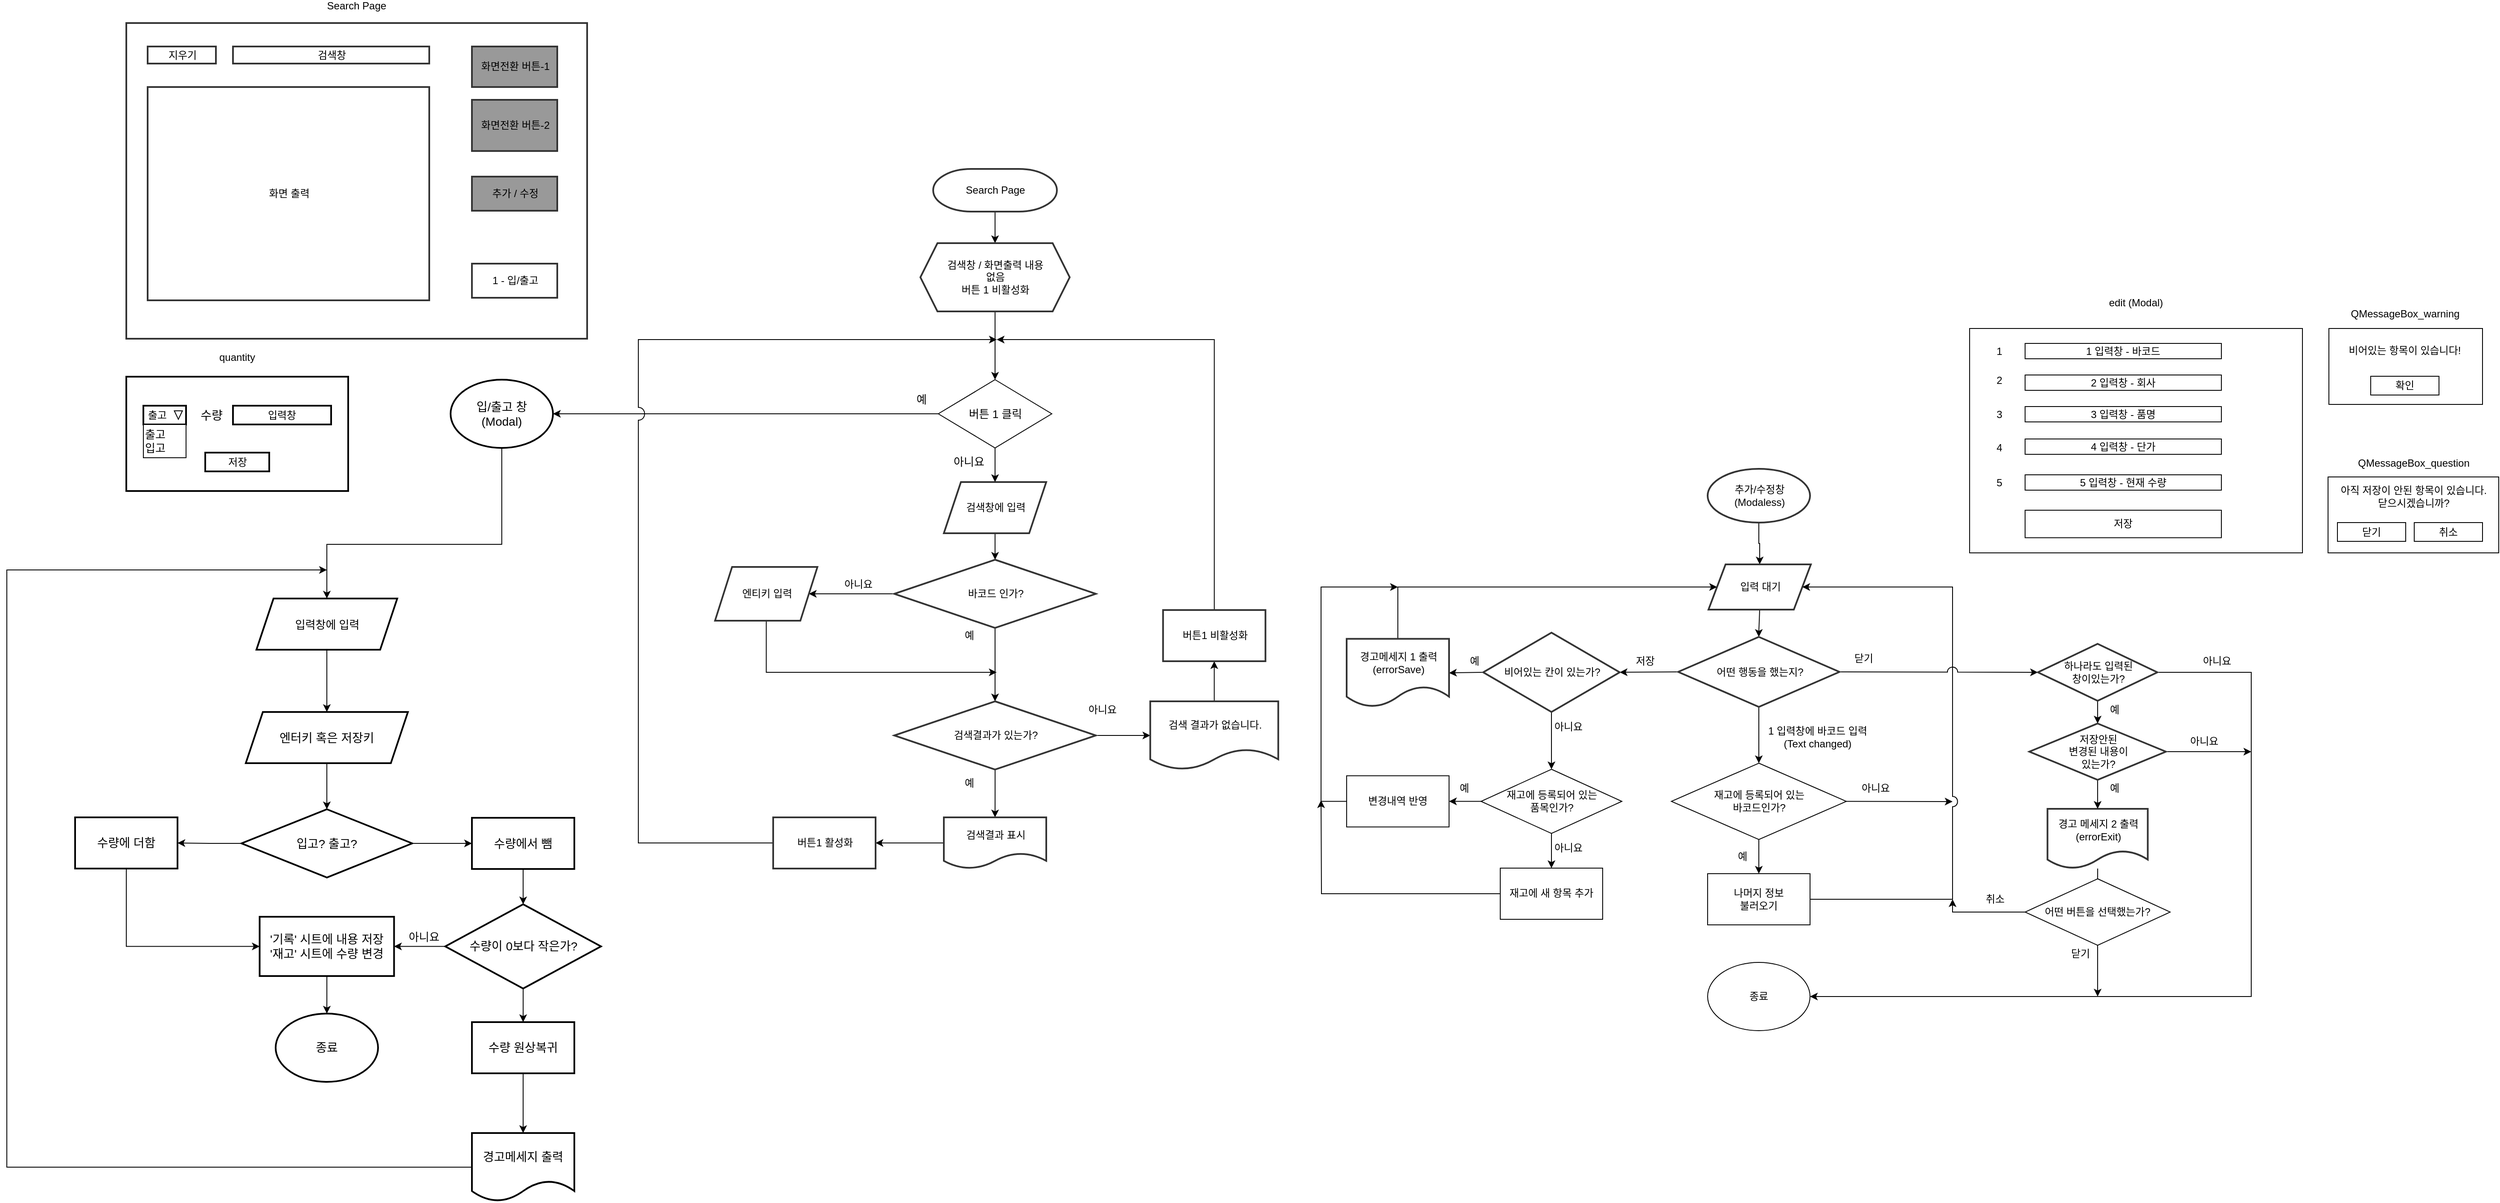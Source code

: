 <mxfile version="14.1.8" type="device"><diagram id="KJ03UmszTKdkXqfa5KH2" name="페이지-1"><mxGraphModel dx="5067" dy="4311" grid="1" gridSize="10" guides="1" tooltips="1" connect="1" arrows="1" fold="1" page="1" pageScale="1" pageWidth="827" pageHeight="1169" background="#FFFFFF" math="0" shadow="0"><root><mxCell id="0"/><mxCell id="1" parent="0"/><mxCell id="0BaTOPivDUATlzEbhqgC-27" value="" style="edgeStyle=orthogonalEdgeStyle;rounded=0;orthogonalLoop=1;jettySize=auto;html=1;" parent="1" source="2" target="0BaTOPivDUATlzEbhqgC-26" edge="1"><mxGeometry relative="1" as="geometry"/></mxCell><mxCell id="2" value="&lt;div style='width: 121.8px;height:auto;word-break: break-word;'&gt;&lt;div align=&quot;center&quot;&gt;&lt;span style=&quot;font-size: 12px; font-family: Arial; white-space: pre-wrap; text-decoration: none; line-height: 14px; color: rgb(0, 0, 0);&quot;&gt;Search Page&lt;/span&gt;&lt;/div&gt;&lt;/div&gt;" style="shape=mxgraph.flowchart.terminator;shadow=0;strokeWidth=2;fillColor=#FFFFFF;strokeColor=#333333;opacity=100.0;html=1;nl2Br=0;verticalAlign=middle;align=center;spacingLeft=2.6;spacingRight=0;whiteSpace=wrap;gliffyId=0;" parent="1" vertex="1"><mxGeometry x="-484.51" y="-1130" width="145" height="50" as="geometry"/></mxCell><mxCell id="5" style="shape=rect;shadow=0;strokeWidth=2;fillColor=#FFFFFF;strokeColor=#333333;opacity=100.0;gliffyId=10;" parent="1" vertex="1"><mxGeometry x="-1430" y="-1301" width="540" height="370" as="geometry"/></mxCell><mxCell id="6" value="&lt;div style='width: 73.0px;height:auto;word-break: break-word;'&gt;&lt;div align=&quot;center&quot;&gt;&lt;span style=&quot;font-size: 12px; font-family: Arial; white-space: pre-wrap; text-decoration: none; line-height: 14px; color: rgb(0, 0, 0);&quot;&gt;지우기&lt;/span&gt;&lt;/div&gt;&lt;/div&gt;" style="shape=rect;shadow=0;strokeWidth=2;fillColor=#FFFFFF;strokeColor=#333333;opacity=100.0;html=1;nl2Br=0;verticalAlign=middle;align=center;spacingLeft=2.0;spacingRight=0;whiteSpace=wrap;gliffyId=12;" parent="1" vertex="1"><mxGeometry x="-1405" y="-1273.5" width="80" height="20" as="geometry"/></mxCell><mxCell id="7" value="&lt;div style='width: 223.0px;height:auto;word-break: break-word;'&gt;&lt;div align=&quot;center&quot;&gt;&lt;span style=&quot;font-size: 12px; font-family: Arial; white-space: pre-wrap; text-decoration: none; line-height: 14px; color: rgb(0, 0, 0);&quot;&gt;검색창&#10;&lt;/span&gt;&lt;/div&gt;&lt;div align=&quot;center&quot;&gt;&lt;span style=&quot;font-size: 12px; font-family: Arial; white-space: pre-wrap; text-decoration: none; line-height: 14px; color: rgb(0, 0, 0);&quot;&gt;&lt;/span&gt;&lt;/div&gt;&lt;/div&gt;" style="shape=rect;shadow=0;strokeWidth=2;fillColor=#FFFFFF;strokeColor=#333333;opacity=100.0;html=1;nl2Br=0;verticalAlign=middle;align=center;spacingLeft=2.0;spacingRight=0;whiteSpace=wrap;gliffyId=15;" parent="1" vertex="1"><mxGeometry x="-1305" y="-1273.5" width="230" height="20" as="geometry"/></mxCell><mxCell id="8" value="&lt;div style='width: 93.0px;height:auto;word-break: break-word;'&gt;&lt;div align=&quot;center&quot;&gt;&lt;span style=&quot;font-size: 12px; font-family: Arial; white-space: pre-wrap; text-decoration: none; line-height: 14px; color: rgb(0, 0, 0);&quot;&gt;화면전환 버튼-1&lt;/span&gt;&lt;/div&gt;&lt;/div&gt;" style="shape=rect;shadow=0;strokeWidth=2;fillColor=#999999;strokeColor=#333333;opacity=100.0;html=1;nl2Br=0;verticalAlign=middle;align=center;spacingLeft=2.0;spacingRight=0;whiteSpace=wrap;gliffyId=18;" parent="1" vertex="1"><mxGeometry x="-1025" y="-1273.5" width="100" height="47.5" as="geometry"/></mxCell><mxCell id="9" value="&lt;div style='width: 93.0px;height:auto;word-break: break-word;'&gt;&lt;div align=&quot;center&quot;&gt;&lt;span style=&quot;font-size: 12px; font-family: Arial; white-space: pre-wrap; text-decoration: none; line-height: 14px; color: rgb(0, 0, 0);&quot;&gt;화면전환 버튼-2&lt;/span&gt;&lt;/div&gt;&lt;/div&gt;" style="shape=rect;shadow=0;strokeWidth=2;fillColor=#999999;strokeColor=#333333;opacity=100.0;html=1;nl2Br=0;verticalAlign=middle;align=center;spacingLeft=2.0;spacingRight=0;whiteSpace=wrap;gliffyId=21;" parent="1" vertex="1"><mxGeometry x="-1025" y="-1211" width="100" height="60" as="geometry"/></mxCell><mxCell id="10" value="&lt;div style=&quot;width: 93.0px ; height: auto ; word-break: break-word&quot;&gt;&lt;div align=&quot;center&quot;&gt;&lt;span style=&quot;font-size: 12px ; font-family: &amp;#34;arial&amp;#34; ; white-space: pre-wrap ; text-decoration: none ; line-height: 14px ; color: rgb(0 , 0 , 0)&quot;&gt;추가 / 수정&lt;/span&gt;&lt;/div&gt;&lt;/div&gt;" style="shape=rect;shadow=0;strokeWidth=2;strokeColor=#333333;opacity=100.0;html=1;nl2Br=0;verticalAlign=middle;align=center;spacingLeft=2.0;spacingRight=0;whiteSpace=wrap;gliffyId=23;fillColor=#999999;" parent="1" vertex="1"><mxGeometry x="-1025" y="-1121" width="100" height="40" as="geometry"/></mxCell><mxCell id="11" value="&lt;div style=&quot;width: 93.0px ; height: auto ; word-break: break-word&quot;&gt;&lt;div align=&quot;center&quot;&gt;&lt;span style=&quot;font-size: 12px ; font-family: &amp;#34;arial&amp;#34; ; white-space: pre-wrap ; text-decoration: none ; line-height: 14px ; color: rgb(0 , 0 , 0)&quot;&gt;1 - 입/출고&lt;/span&gt;&lt;/div&gt;&lt;/div&gt;" style="shape=rect;shadow=0;strokeWidth=2;strokeColor=#333333;opacity=100.0;html=1;nl2Br=0;verticalAlign=middle;align=center;spacingLeft=2.0;spacingRight=0;whiteSpace=wrap;gliffyId=26;fillColor=#FFFFFF;" parent="1" vertex="1"><mxGeometry x="-1025" y="-1019" width="100" height="40" as="geometry"/></mxCell><mxCell id="12" value="&lt;div style='width: 323.0px;height:auto;word-break: break-word;'&gt;&lt;div align=&quot;center&quot;&gt;&lt;span style=&quot;font-size: 12px; font-family: Arial; white-space: pre-wrap; text-decoration: none; line-height: 14px; color: rgb(0, 0, 0);&quot;&gt;화면 출력&lt;/span&gt;&lt;/div&gt;&lt;/div&gt;" style="shape=rect;shadow=0;strokeWidth=2;fillColor=#FFFFFF;strokeColor=#333333;opacity=100.0;html=1;nl2Br=0;verticalAlign=middle;align=center;spacingLeft=2.0;spacingRight=0;whiteSpace=wrap;gliffyId=28;" parent="1" vertex="1"><mxGeometry x="-1405" y="-1226" width="330" height="250" as="geometry"/></mxCell><mxCell id="23" value="&lt;div style='width: 537.0px;height:auto;word-break: break-word;'&gt;&lt;div align=&quot;center&quot;&gt;&lt;span style=&quot;font-size: 12px; font-family: Arial; white-space: pre-wrap; text-decoration: none; line-height: 14px; color: rgb(0, 0, 0);&quot;&gt;Search Page&lt;/span&gt;&lt;/div&gt;&lt;/div&gt;" style="text;html=1;nl2Br=0;html=1;nl2Br=0;verticalAlign=middle;align=center;spacingLeft=0.0;spacingRight=0;whiteSpace=wrap;gliffyId=71;" parent="1" vertex="1"><mxGeometry x="-1430" y="-1328" width="540" height="14" as="geometry"/></mxCell><mxCell id="dxL8S8jMoDb8Zn9Y0HWK-56" style="edgeStyle=orthogonalEdgeStyle;rounded=0;orthogonalLoop=1;jettySize=auto;html=1;entryX=0.5;entryY=0;entryDx=0;entryDy=0;fontSize=13;" edge="1" parent="1" source="0BaTOPivDUATlzEbhqgC-26" target="dxL8S8jMoDb8Zn9Y0HWK-55"><mxGeometry relative="1" as="geometry"/></mxCell><mxCell id="0BaTOPivDUATlzEbhqgC-26" value="검색창 / 화면출력 내용&lt;br&gt;없음&lt;br&gt;버튼 1 비활성화" style="shape=hexagon;perimeter=hexagonPerimeter2;whiteSpace=wrap;html=1;fixedSize=1;shadow=0;strokeColor=#333333;strokeWidth=2;fillColor=#FFFFFF;opacity=100;spacingLeft=2.6;spacingRight=0;" parent="1" vertex="1"><mxGeometry x="-499.51" y="-1043" width="175" height="80" as="geometry"/></mxCell><mxCell id="0BaTOPivDUATlzEbhqgC-55" value="" style="edgeStyle=orthogonalEdgeStyle;rounded=0;orthogonalLoop=1;jettySize=auto;html=1;" parent="1" source="0BaTOPivDUATlzEbhqgC-34" target="0BaTOPivDUATlzEbhqgC-54" edge="1"><mxGeometry relative="1" as="geometry"/></mxCell><mxCell id="0BaTOPivDUATlzEbhqgC-34" value="검색창에 입력" style="shape=parallelogram;perimeter=parallelogramPerimeter;whiteSpace=wrap;html=1;fixedSize=1;shadow=0;strokeColor=#333333;strokeWidth=2;fillColor=#FFFFFF;opacity=100;spacingLeft=2.6;spacingRight=0;" parent="1" vertex="1"><mxGeometry x="-472.01" y="-763" width="120" height="60" as="geometry"/></mxCell><mxCell id="0BaTOPivDUATlzEbhqgC-67" value="" style="edgeStyle=orthogonalEdgeStyle;rounded=0;orthogonalLoop=1;jettySize=auto;html=1;" parent="1" source="0BaTOPivDUATlzEbhqgC-54" target="0BaTOPivDUATlzEbhqgC-66" edge="1"><mxGeometry relative="1" as="geometry"/></mxCell><mxCell id="0BaTOPivDUATlzEbhqgC-87" style="edgeStyle=orthogonalEdgeStyle;rounded=0;orthogonalLoop=1;jettySize=auto;html=1;entryX=1;entryY=0.5;entryDx=0;entryDy=0;" parent="1" source="0BaTOPivDUATlzEbhqgC-54" target="0BaTOPivDUATlzEbhqgC-68" edge="1"><mxGeometry relative="1" as="geometry"/></mxCell><mxCell id="0BaTOPivDUATlzEbhqgC-54" value="바코드 인가?" style="rhombus;whiteSpace=wrap;html=1;shadow=0;strokeColor=#333333;strokeWidth=2;fillColor=#FFFFFF;opacity=100;spacingLeft=2.6;spacingRight=0;" parent="1" vertex="1"><mxGeometry x="-530.13" y="-672" width="236.25" height="80" as="geometry"/></mxCell><mxCell id="0BaTOPivDUATlzEbhqgC-76" value="" style="edgeStyle=orthogonalEdgeStyle;rounded=0;orthogonalLoop=1;jettySize=auto;html=1;" parent="1" source="0BaTOPivDUATlzEbhqgC-66" target="0BaTOPivDUATlzEbhqgC-75" edge="1"><mxGeometry relative="1" as="geometry"/></mxCell><mxCell id="0BaTOPivDUATlzEbhqgC-89" value="" style="edgeStyle=orthogonalEdgeStyle;rounded=0;orthogonalLoop=1;jettySize=auto;html=1;" parent="1" source="0BaTOPivDUATlzEbhqgC-66" target="0BaTOPivDUATlzEbhqgC-88" edge="1"><mxGeometry relative="1" as="geometry"/></mxCell><mxCell id="0BaTOPivDUATlzEbhqgC-66" value="검색결과가 있는가?" style="rhombus;whiteSpace=wrap;html=1;shadow=0;strokeColor=#333333;strokeWidth=2;fillColor=#FFFFFF;opacity=100;spacingLeft=2.6;spacingRight=0;" parent="1" vertex="1"><mxGeometry x="-530.13" y="-506" width="236.25" height="80" as="geometry"/></mxCell><mxCell id="0BaTOPivDUATlzEbhqgC-96" style="edgeStyle=orthogonalEdgeStyle;rounded=0;jumpStyle=arc;jumpSize=12;orthogonalLoop=1;jettySize=auto;html=1;" parent="1" source="0BaTOPivDUATlzEbhqgC-68" edge="1"><mxGeometry relative="1" as="geometry"><mxPoint x="-410.14" y="-540" as="targetPoint"/><Array as="points"><mxPoint x="-680.02" y="-540"/></Array></mxGeometry></mxCell><mxCell id="0BaTOPivDUATlzEbhqgC-68" value="엔티키 입력" style="shape=parallelogram;perimeter=parallelogramPerimeter;whiteSpace=wrap;html=1;fixedSize=1;shadow=0;strokeColor=#333333;strokeWidth=2;fillColor=#FFFFFF;opacity=100;spacingLeft=2.6;spacingRight=0;" parent="1" vertex="1"><mxGeometry x="-740.14" y="-663.5" width="120" height="63" as="geometry"/></mxCell><mxCell id="0BaTOPivDUATlzEbhqgC-71" value="아니요" style="text;html=1;strokeColor=none;fillColor=none;align=center;verticalAlign=middle;whiteSpace=wrap;rounded=0;" parent="1" vertex="1"><mxGeometry x="-592.02" y="-653" width="40" height="20" as="geometry"/></mxCell><mxCell id="0BaTOPivDUATlzEbhqgC-72" value="예" style="text;html=1;strokeColor=none;fillColor=none;align=center;verticalAlign=middle;whiteSpace=wrap;rounded=0;" parent="1" vertex="1"><mxGeometry x="-462.02" y="-593" width="40" height="20" as="geometry"/></mxCell><mxCell id="dxL8S8jMoDb8Zn9Y0HWK-64" value="" style="edgeStyle=orthogonalEdgeStyle;rounded=0;jumpStyle=arc;jumpSize=15;orthogonalLoop=1;jettySize=auto;html=1;fontSize=13;" edge="1" parent="1" source="0BaTOPivDUATlzEbhqgC-75" target="dxL8S8jMoDb8Zn9Y0HWK-63"><mxGeometry relative="1" as="geometry"/></mxCell><mxCell id="0BaTOPivDUATlzEbhqgC-75" value="검색 결과가 없습니다." style="shape=document;whiteSpace=wrap;html=1;boundedLbl=1;shadow=0;strokeColor=#333333;strokeWidth=2;fillColor=#FFFFFF;opacity=100;spacingLeft=2.6;spacingRight=0;" parent="1" vertex="1"><mxGeometry x="-230.14" y="-506" width="150" height="80" as="geometry"/></mxCell><mxCell id="0BaTOPivDUATlzEbhqgC-79" value="아니요" style="text;html=1;strokeColor=none;fillColor=none;align=center;verticalAlign=middle;whiteSpace=wrap;rounded=0;" parent="1" vertex="1"><mxGeometry x="-305.77" y="-506" width="40" height="20" as="geometry"/></mxCell><mxCell id="dxL8S8jMoDb8Zn9Y0HWK-62" value="" style="edgeStyle=orthogonalEdgeStyle;rounded=0;jumpStyle=arc;jumpSize=15;orthogonalLoop=1;jettySize=auto;html=1;fontSize=13;" edge="1" parent="1" source="0BaTOPivDUATlzEbhqgC-88" target="dxL8S8jMoDb8Zn9Y0HWK-61"><mxGeometry relative="1" as="geometry"/></mxCell><mxCell id="0BaTOPivDUATlzEbhqgC-88" value="검색결과 표시" style="shape=document;whiteSpace=wrap;html=1;boundedLbl=1;shadow=0;strokeColor=#333333;strokeWidth=2;fillColor=#FFFFFF;opacity=100;spacingLeft=2.6;spacingRight=0;" parent="1" vertex="1"><mxGeometry x="-472" y="-370" width="120" height="60" as="geometry"/></mxCell><mxCell id="0BaTOPivDUATlzEbhqgC-92" value="예" style="text;html=1;strokeColor=none;fillColor=none;align=center;verticalAlign=middle;whiteSpace=wrap;rounded=0;" parent="1" vertex="1"><mxGeometry x="-462.02" y="-420" width="40" height="20" as="geometry"/></mxCell><mxCell id="BhTvxDVbceY0jlIIGnpP-23" style="edgeStyle=orthogonalEdgeStyle;rounded=0;orthogonalLoop=1;jettySize=auto;html=1;entryX=0.5;entryY=0;entryDx=0;entryDy=0;" parent="1" source="0BaTOPivDUATlzEbhqgC-112" target="0BaTOPivDUATlzEbhqgC-150" edge="1"><mxGeometry relative="1" as="geometry"/></mxCell><mxCell id="0BaTOPivDUATlzEbhqgC-112" value="추가/수정창&lt;br&gt;(Modaless)" style="ellipse;whiteSpace=wrap;html=1;shadow=0;strokeColor=#333333;strokeWidth=2;fillColor=#FFFFFF;opacity=100;spacingLeft=2.6;spacingRight=0;" parent="1" vertex="1"><mxGeometry x="423" y="-778.5" width="120" height="63" as="geometry"/></mxCell><mxCell id="0BaTOPivDUATlzEbhqgC-117" value="" style="rounded=0;whiteSpace=wrap;html=1;" parent="1" vertex="1"><mxGeometry x="730" y="-943" width="390" height="263" as="geometry"/></mxCell><mxCell id="0BaTOPivDUATlzEbhqgC-118" value="1 입력창 - 바코드" style="rounded=0;whiteSpace=wrap;html=1;fillColor=#ffffff;" parent="1" vertex="1"><mxGeometry x="795" y="-925.5" width="230" height="18" as="geometry"/></mxCell><mxCell id="0BaTOPivDUATlzEbhqgC-120" value="2 입력창 - 회사" style="rounded=0;whiteSpace=wrap;html=1;fillColor=#ffffff;" parent="1" vertex="1"><mxGeometry x="795" y="-888.5" width="230" height="18" as="geometry"/></mxCell><mxCell id="0BaTOPivDUATlzEbhqgC-121" value="3 입력창 - 품명" style="rounded=0;whiteSpace=wrap;html=1;fillColor=#ffffff;" parent="1" vertex="1"><mxGeometry x="795" y="-851.5" width="230" height="18" as="geometry"/></mxCell><mxCell id="0BaTOPivDUATlzEbhqgC-122" value="4 입력창 - 단가" style="rounded=0;whiteSpace=wrap;html=1;fillColor=#ffffff;" parent="1" vertex="1"><mxGeometry x="795" y="-813.5" width="230" height="18" as="geometry"/></mxCell><mxCell id="0BaTOPivDUATlzEbhqgC-123" value="5 입력창 - 현재 수량" style="rounded=0;whiteSpace=wrap;html=1;fillColor=#ffffff;" parent="1" vertex="1"><mxGeometry x="795" y="-771.5" width="230" height="18" as="geometry"/></mxCell><mxCell id="0BaTOPivDUATlzEbhqgC-126" value="1" style="text;html=1;strokeColor=none;fillColor=none;align=center;verticalAlign=middle;whiteSpace=wrap;rounded=0;" parent="1" vertex="1"><mxGeometry x="745" y="-926.5" width="40" height="20" as="geometry"/></mxCell><mxCell id="0BaTOPivDUATlzEbhqgC-128" value="2" style="text;html=1;strokeColor=none;fillColor=none;align=center;verticalAlign=middle;whiteSpace=wrap;rounded=0;" parent="1" vertex="1"><mxGeometry x="745" y="-890.5" width="40" height="17" as="geometry"/></mxCell><mxCell id="0BaTOPivDUATlzEbhqgC-129" value="3" style="text;html=1;strokeColor=none;fillColor=none;align=center;verticalAlign=middle;whiteSpace=wrap;rounded=0;" parent="1" vertex="1"><mxGeometry x="745" y="-852.5" width="40" height="20" as="geometry"/></mxCell><mxCell id="0BaTOPivDUATlzEbhqgC-130" value="5" style="text;html=1;strokeColor=none;fillColor=none;align=center;verticalAlign=middle;whiteSpace=wrap;rounded=0;" parent="1" vertex="1"><mxGeometry x="745" y="-772.5" width="40" height="20" as="geometry"/></mxCell><mxCell id="0BaTOPivDUATlzEbhqgC-131" value="4" style="text;html=1;strokeColor=none;fillColor=none;align=center;verticalAlign=middle;whiteSpace=wrap;rounded=0;" parent="1" vertex="1"><mxGeometry x="745" y="-813.5" width="40" height="20" as="geometry"/></mxCell><mxCell id="0BaTOPivDUATlzEbhqgC-136" value="저장" style="rounded=0;whiteSpace=wrap;html=1;fillColor=#ffffff;" parent="1" vertex="1"><mxGeometry x="795" y="-730" width="230" height="32.25" as="geometry"/></mxCell><mxCell id="0BaTOPivDUATlzEbhqgC-140" value="" style="edgeStyle=orthogonalEdgeStyle;rounded=0;jumpStyle=arc;jumpSize=12;orthogonalLoop=1;jettySize=auto;html=1;" parent="1" source="0BaTOPivDUATlzEbhqgC-137" target="0BaTOPivDUATlzEbhqgC-139" edge="1"><mxGeometry relative="1" as="geometry"/></mxCell><mxCell id="0BaTOPivDUATlzEbhqgC-158" value="" style="edgeStyle=orthogonalEdgeStyle;rounded=0;jumpStyle=arc;jumpSize=12;orthogonalLoop=1;jettySize=auto;html=1;" parent="1" source="0BaTOPivDUATlzEbhqgC-137" edge="1"><mxGeometry relative="1" as="geometry"><mxPoint x="710" y="-388.5" as="targetPoint"/></mxGeometry></mxCell><mxCell id="0BaTOPivDUATlzEbhqgC-137" value="재고에 등록되어 있는&lt;br&gt;바코드인가?" style="rhombus;whiteSpace=wrap;html=1;fillColor=#ffffff;" parent="1" vertex="1"><mxGeometry x="380.5" y="-433.5" width="205" height="89.5" as="geometry"/></mxCell><mxCell id="0BaTOPivDUATlzEbhqgC-139" value="나머지 정보&lt;br&gt;불러오기" style="whiteSpace=wrap;html=1;" parent="1" vertex="1"><mxGeometry x="423" y="-304" width="120" height="60" as="geometry"/></mxCell><mxCell id="0BaTOPivDUATlzEbhqgC-167" value="" style="edgeStyle=orthogonalEdgeStyle;rounded=0;jumpStyle=arc;jumpSize=12;orthogonalLoop=1;jettySize=auto;html=1;" parent="1" source="0BaTOPivDUATlzEbhqgC-150" target="0BaTOPivDUATlzEbhqgC-166" edge="1"><mxGeometry relative="1" as="geometry"/></mxCell><mxCell id="0BaTOPivDUATlzEbhqgC-150" value="입력 대기" style="shape=parallelogram;perimeter=parallelogramPerimeter;whiteSpace=wrap;html=1;fixedSize=1;shadow=0;strokeColor=#333333;strokeWidth=2;fillColor=#FFFFFF;opacity=100;spacingLeft=2.6;spacingRight=0;" parent="1" vertex="1"><mxGeometry x="424" y="-666.5" width="120" height="53" as="geometry"/></mxCell><mxCell id="0BaTOPivDUATlzEbhqgC-159" value="아니요" style="text;html=1;strokeColor=none;fillColor=none;align=center;verticalAlign=middle;whiteSpace=wrap;rounded=0;" parent="1" vertex="1"><mxGeometry x="600" y="-414" width="40" height="20" as="geometry"/></mxCell><mxCell id="0BaTOPivDUATlzEbhqgC-160" value="예" style="text;html=1;strokeColor=none;fillColor=none;align=center;verticalAlign=middle;whiteSpace=wrap;rounded=0;" parent="1" vertex="1"><mxGeometry x="444" y="-334" width="40" height="20" as="geometry"/></mxCell><mxCell id="0BaTOPivDUATlzEbhqgC-171" style="edgeStyle=orthogonalEdgeStyle;rounded=0;jumpStyle=arc;jumpSize=12;orthogonalLoop=1;jettySize=auto;html=1;entryX=1;entryY=0.5;entryDx=0;entryDy=0;exitX=1;exitY=0.5;exitDx=0;exitDy=0;" parent="1" source="0BaTOPivDUATlzEbhqgC-139" target="0BaTOPivDUATlzEbhqgC-150" edge="1"><mxGeometry relative="1" as="geometry"><mxPoint x="640" y="-643.5" as="targetPoint"/><mxPoint x="550" y="-273.5" as="sourcePoint"/><Array as="points"><mxPoint x="710" y="-273.5"/><mxPoint x="710" y="-639.5"/></Array></mxGeometry></mxCell><mxCell id="0BaTOPivDUATlzEbhqgC-168" value="" style="edgeStyle=orthogonalEdgeStyle;rounded=0;jumpStyle=arc;jumpSize=12;orthogonalLoop=1;jettySize=auto;html=1;entryX=1;entryY=0.5;entryDx=0;entryDy=0;" parent="1" source="0BaTOPivDUATlzEbhqgC-166" target="0BaTOPivDUATlzEbhqgC-185" edge="1"><mxGeometry relative="1" as="geometry"><mxPoint x="310" y="-540.5" as="targetPoint"/></mxGeometry></mxCell><mxCell id="0BaTOPivDUATlzEbhqgC-173" value="" style="edgeStyle=orthogonalEdgeStyle;rounded=0;jumpStyle=arc;jumpSize=12;orthogonalLoop=1;jettySize=auto;html=1;" parent="1" source="0BaTOPivDUATlzEbhqgC-166" target="0BaTOPivDUATlzEbhqgC-137" edge="1"><mxGeometry relative="1" as="geometry"/></mxCell><mxCell id="0BaTOPivDUATlzEbhqgC-183" value="" style="edgeStyle=orthogonalEdgeStyle;rounded=0;jumpStyle=arc;jumpSize=12;orthogonalLoop=1;jettySize=auto;html=1;" parent="1" source="0BaTOPivDUATlzEbhqgC-166" target="0BaTOPivDUATlzEbhqgC-182" edge="1"><mxGeometry relative="1" as="geometry"/></mxCell><mxCell id="0BaTOPivDUATlzEbhqgC-166" value="어떤 행동을 했는지?" style="rhombus;whiteSpace=wrap;html=1;shadow=0;strokeColor=#333333;strokeWidth=2;fillColor=#FFFFFF;opacity=100;spacingLeft=2.6;spacingRight=0;" parent="1" vertex="1"><mxGeometry x="388.5" y="-581.5" width="189" height="82" as="geometry"/></mxCell><mxCell id="0BaTOPivDUATlzEbhqgC-172" value="닫기" style="text;html=1;strokeColor=none;fillColor=none;align=center;verticalAlign=middle;whiteSpace=wrap;rounded=0;" parent="1" vertex="1"><mxGeometry x="585.5" y="-566.5" width="40" height="20" as="geometry"/></mxCell><mxCell id="0BaTOPivDUATlzEbhqgC-174" value="저장" style="text;html=1;strokeColor=none;fillColor=none;align=center;verticalAlign=middle;whiteSpace=wrap;rounded=0;" parent="1" vertex="1"><mxGeometry x="330" y="-563.5" width="40" height="20" as="geometry"/></mxCell><mxCell id="0BaTOPivDUATlzEbhqgC-175" value="1 입력창에 바코드 입력&lt;br&gt;(Text changed)" style="text;html=1;strokeColor=none;fillColor=none;align=center;verticalAlign=middle;whiteSpace=wrap;rounded=0;" parent="1" vertex="1"><mxGeometry x="484" y="-479.5" width="136" height="30" as="geometry"/></mxCell><mxCell id="0BaTOPivDUATlzEbhqgC-199" style="edgeStyle=orthogonalEdgeStyle;rounded=0;jumpStyle=arc;jumpSize=12;orthogonalLoop=1;jettySize=auto;html=1;entryX=1;entryY=0.5;entryDx=0;entryDy=0;" parent="1" source="0BaTOPivDUATlzEbhqgC-182" target="0BaTOPivDUATlzEbhqgC-190" edge="1"><mxGeometry relative="1" as="geometry"><mxPoint x="880" y="-163.5" as="targetPoint"/><Array as="points"><mxPoint x="1060" y="-540"/><mxPoint x="1060" y="-160"/></Array></mxGeometry></mxCell><mxCell id="0BaTOPivDUATlzEbhqgC-236" value="" style="edgeStyle=orthogonalEdgeStyle;rounded=0;jumpStyle=arc;jumpSize=12;orthogonalLoop=1;jettySize=auto;html=1;" parent="1" source="0BaTOPivDUATlzEbhqgC-182" target="0BaTOPivDUATlzEbhqgC-235" edge="1"><mxGeometry relative="1" as="geometry"/></mxCell><mxCell id="0BaTOPivDUATlzEbhqgC-182" value="하나라도 입력된 &lt;br&gt;창이있는가?" style="rhombus;whiteSpace=wrap;html=1;shadow=0;strokeColor=#333333;strokeWidth=2;fillColor=#FFFFFF;opacity=100;spacingLeft=2.6;spacingRight=0;" parent="1" vertex="1"><mxGeometry x="810" y="-573.38" width="140" height="66.75" as="geometry"/></mxCell><mxCell id="0BaTOPivDUATlzEbhqgC-204" value="" style="edgeStyle=orthogonalEdgeStyle;rounded=0;jumpStyle=arc;jumpSize=12;orthogonalLoop=1;jettySize=auto;html=1;entryX=0.5;entryY=0;entryDx=0;entryDy=0;" parent="1" source="0BaTOPivDUATlzEbhqgC-185" target="0BaTOPivDUATlzEbhqgC-205" edge="1"><mxGeometry relative="1" as="geometry"><mxPoint x="240" y="-423.5" as="targetPoint"/></mxGeometry></mxCell><mxCell id="0BaTOPivDUATlzEbhqgC-215" value="" style="edgeStyle=orthogonalEdgeStyle;rounded=0;jumpStyle=arc;jumpSize=12;orthogonalLoop=1;jettySize=auto;html=1;" parent="1" source="0BaTOPivDUATlzEbhqgC-185" target="0BaTOPivDUATlzEbhqgC-214" edge="1"><mxGeometry relative="1" as="geometry"/></mxCell><mxCell id="0BaTOPivDUATlzEbhqgC-185" value="비어있는 칸이 있는가?" style="rhombus;whiteSpace=wrap;html=1;shadow=0;strokeColor=#333333;strokeWidth=2;fillColor=#FFFFFF;opacity=100;spacingLeft=2.6;spacingRight=0;" parent="1" vertex="1"><mxGeometry x="160" y="-586.5" width="160" height="93" as="geometry"/></mxCell><mxCell id="0BaTOPivDUATlzEbhqgC-189" value="" style="edgeStyle=orthogonalEdgeStyle;rounded=0;jumpStyle=arc;jumpSize=12;orthogonalLoop=1;jettySize=auto;html=1;" parent="1" source="0BaTOPivDUATlzEbhqgC-186" target="0BaTOPivDUATlzEbhqgC-188" edge="1"><mxGeometry relative="1" as="geometry"/></mxCell><mxCell id="0BaTOPivDUATlzEbhqgC-186" value="경고 메세지 2 출력&lt;br&gt;(errorExit)" style="shape=document;whiteSpace=wrap;html=1;boundedLbl=1;shadow=0;strokeColor=#333333;strokeWidth=2;fillColor=#FFFFFF;opacity=100;spacingLeft=2.6;spacingRight=0;" parent="1" vertex="1"><mxGeometry x="821.25" y="-380" width="117.5" height="70" as="geometry"/></mxCell><mxCell id="0BaTOPivDUATlzEbhqgC-213" style="edgeStyle=orthogonalEdgeStyle;rounded=0;jumpStyle=arc;jumpSize=12;orthogonalLoop=1;jettySize=auto;html=1;" parent="1" source="0BaTOPivDUATlzEbhqgC-188" edge="1"><mxGeometry relative="1" as="geometry"><mxPoint x="880" y="-160" as="targetPoint"/></mxGeometry></mxCell><mxCell id="0BaTOPivDUATlzEbhqgC-242" style="edgeStyle=orthogonalEdgeStyle;rounded=0;jumpStyle=arc;jumpSize=12;orthogonalLoop=1;jettySize=auto;html=1;" parent="1" source="0BaTOPivDUATlzEbhqgC-188" edge="1"><mxGeometry relative="1" as="geometry"><mxPoint x="710" y="-274" as="targetPoint"/><Array as="points"><mxPoint x="710" y="-259"/></Array></mxGeometry></mxCell><mxCell id="0BaTOPivDUATlzEbhqgC-188" value="어떤 버튼을 선택했는가?" style="rhombus;whiteSpace=wrap;html=1;fillColor=#ffffff;" parent="1" vertex="1"><mxGeometry x="795" y="-298" width="170" height="78" as="geometry"/></mxCell><mxCell id="0BaTOPivDUATlzEbhqgC-190" value="종료" style="ellipse;whiteSpace=wrap;html=1;" parent="1" vertex="1"><mxGeometry x="423" y="-200" width="120" height="80" as="geometry"/></mxCell><mxCell id="0BaTOPivDUATlzEbhqgC-192" value="닫기" style="text;html=1;strokeColor=none;fillColor=none;align=center;verticalAlign=middle;whiteSpace=wrap;rounded=0;" parent="1" vertex="1"><mxGeometry x="840" y="-220" width="40" height="20" as="geometry"/></mxCell><mxCell id="0BaTOPivDUATlzEbhqgC-195" value="취소" style="text;html=1;strokeColor=none;fillColor=none;align=center;verticalAlign=middle;whiteSpace=wrap;rounded=0;" parent="1" vertex="1"><mxGeometry x="730" y="-284" width="60" height="20" as="geometry"/></mxCell><mxCell id="0BaTOPivDUATlzEbhqgC-198" value="예" style="text;html=1;strokeColor=none;fillColor=none;align=center;verticalAlign=middle;whiteSpace=wrap;rounded=0;" parent="1" vertex="1"><mxGeometry x="880" y="-506" width="40" height="20" as="geometry"/></mxCell><mxCell id="0BaTOPivDUATlzEbhqgC-200" value="아니요" style="text;html=1;strokeColor=none;fillColor=none;align=center;verticalAlign=middle;whiteSpace=wrap;rounded=0;" parent="1" vertex="1"><mxGeometry x="1000" y="-563.5" width="40" height="20" as="geometry"/></mxCell><mxCell id="0BaTOPivDUATlzEbhqgC-220" value="" style="edgeStyle=orthogonalEdgeStyle;rounded=0;jumpStyle=arc;jumpSize=12;orthogonalLoop=1;jettySize=auto;html=1;" parent="1" source="0BaTOPivDUATlzEbhqgC-205" target="0BaTOPivDUATlzEbhqgC-208" edge="1"><mxGeometry relative="1" as="geometry"/></mxCell><mxCell id="4CHSrm3KOu_7yReU2uOd-24" style="edgeStyle=orthogonalEdgeStyle;rounded=0;orthogonalLoop=1;jettySize=auto;html=1;entryX=1;entryY=0.5;entryDx=0;entryDy=0;" parent="1" source="0BaTOPivDUATlzEbhqgC-205" target="0BaTOPivDUATlzEbhqgC-206" edge="1"><mxGeometry relative="1" as="geometry"/></mxCell><mxCell id="0BaTOPivDUATlzEbhqgC-205" value="재고에 등록되어 있는&lt;br&gt;품목인가?" style="rhombus;whiteSpace=wrap;html=1;fillColor=#ffffff;" parent="1" vertex="1"><mxGeometry x="157.5" y="-426.38" width="165" height="75.25" as="geometry"/></mxCell><mxCell id="BhTvxDVbceY0jlIIGnpP-24" style="edgeStyle=orthogonalEdgeStyle;rounded=0;orthogonalLoop=1;jettySize=auto;html=1;" parent="1" source="0BaTOPivDUATlzEbhqgC-206" edge="1"><mxGeometry relative="1" as="geometry"><mxPoint x="60" y="-640" as="targetPoint"/><Array as="points"><mxPoint x="-30" y="-389"/><mxPoint x="-30" y="-640"/></Array></mxGeometry></mxCell><mxCell id="0BaTOPivDUATlzEbhqgC-206" value="변경내역 반영" style="whiteSpace=wrap;html=1;" parent="1" vertex="1"><mxGeometry y="-418.755" width="120" height="60" as="geometry"/></mxCell><mxCell id="BhTvxDVbceY0jlIIGnpP-25" style="edgeStyle=orthogonalEdgeStyle;rounded=0;orthogonalLoop=1;jettySize=auto;html=1;" parent="1" source="0BaTOPivDUATlzEbhqgC-208" edge="1"><mxGeometry relative="1" as="geometry"><mxPoint x="-30" y="-390" as="targetPoint"/></mxGeometry></mxCell><mxCell id="0BaTOPivDUATlzEbhqgC-208" value="재고에 새 항목 추가" style="whiteSpace=wrap;html=1;" parent="1" vertex="1"><mxGeometry x="180" y="-310.505" width="120" height="60" as="geometry"/></mxCell><mxCell id="0BaTOPivDUATlzEbhqgC-216" style="edgeStyle=orthogonalEdgeStyle;rounded=0;jumpStyle=arc;jumpSize=12;orthogonalLoop=1;jettySize=auto;html=1;entryX=0;entryY=0.5;entryDx=0;entryDy=0;" parent="1" source="0BaTOPivDUATlzEbhqgC-214" target="0BaTOPivDUATlzEbhqgC-150" edge="1"><mxGeometry relative="1" as="geometry"><mxPoint x="70" y="-660" as="targetPoint"/><Array as="points"><mxPoint x="60" y="-640"/></Array></mxGeometry></mxCell><mxCell id="0BaTOPivDUATlzEbhqgC-214" value="경고메세지 1 출력&lt;br&gt;(errorSave)" style="shape=document;whiteSpace=wrap;html=1;boundedLbl=1;shadow=0;strokeColor=#333333;strokeWidth=2;fillColor=#FFFFFF;opacity=100;spacingLeft=2.6;spacingRight=0;" parent="1" vertex="1"><mxGeometry y="-579.25" width="120" height="79.75" as="geometry"/></mxCell><mxCell id="0BaTOPivDUATlzEbhqgC-217" value="아니요" style="text;html=1;strokeColor=none;fillColor=none;align=center;verticalAlign=middle;whiteSpace=wrap;rounded=0;" parent="1" vertex="1"><mxGeometry x="240" y="-486" width="40" height="20" as="geometry"/></mxCell><mxCell id="0BaTOPivDUATlzEbhqgC-218" value="예" style="text;html=1;strokeColor=none;fillColor=none;align=center;verticalAlign=middle;whiteSpace=wrap;rounded=0;" parent="1" vertex="1"><mxGeometry x="130" y="-563.5" width="40" height="20" as="geometry"/></mxCell><mxCell id="0BaTOPivDUATlzEbhqgC-219" value="아니요" style="text;html=1;strokeColor=none;fillColor=none;align=center;verticalAlign=middle;whiteSpace=wrap;rounded=0;" parent="1" vertex="1"><mxGeometry x="240" y="-344" width="40" height="20" as="geometry"/></mxCell><mxCell id="0BaTOPivDUATlzEbhqgC-221" value="예" style="text;html=1;strokeColor=none;fillColor=none;align=center;verticalAlign=middle;whiteSpace=wrap;rounded=0;" parent="1" vertex="1"><mxGeometry x="117.5" y="-414" width="40" height="20" as="geometry"/></mxCell><mxCell id="0BaTOPivDUATlzEbhqgC-225" value="" style="rounded=0;whiteSpace=wrap;html=1;fillColor=#ffffff;" parent="1" vertex="1"><mxGeometry x="1151" y="-943" width="180" height="89" as="geometry"/></mxCell><mxCell id="0BaTOPivDUATlzEbhqgC-226" value="확인" style="rounded=0;whiteSpace=wrap;html=1;fillColor=#ffffff;" parent="1" vertex="1"><mxGeometry x="1200" y="-887" width="80" height="22" as="geometry"/></mxCell><mxCell id="0BaTOPivDUATlzEbhqgC-227" value="비어있는 항목이 있습니다!" style="text;html=1;strokeColor=none;fillColor=none;align=center;verticalAlign=middle;whiteSpace=wrap;rounded=0;" parent="1" vertex="1"><mxGeometry x="1150" y="-931" width="180" height="27" as="geometry"/></mxCell><mxCell id="0BaTOPivDUATlzEbhqgC-228" value="edit (Modal)" style="text;html=1;strokeColor=none;fillColor=none;align=center;verticalAlign=middle;whiteSpace=wrap;rounded=0;" parent="1" vertex="1"><mxGeometry x="730" y="-983" width="390" height="20" as="geometry"/></mxCell><mxCell id="0BaTOPivDUATlzEbhqgC-229" value="QMessageBox_warning" style="text;html=1;strokeColor=none;fillColor=none;align=center;verticalAlign=middle;whiteSpace=wrap;rounded=0;" parent="1" vertex="1"><mxGeometry x="1151" y="-970" width="179" height="20" as="geometry"/></mxCell><mxCell id="0BaTOPivDUATlzEbhqgC-230" value="" style="rounded=0;whiteSpace=wrap;html=1;fillColor=#ffffff;" parent="1" vertex="1"><mxGeometry x="1150" y="-769" width="200" height="89" as="geometry"/></mxCell><mxCell id="0BaTOPivDUATlzEbhqgC-231" value="닫기" style="rounded=0;whiteSpace=wrap;html=1;fillColor=#ffffff;" parent="1" vertex="1"><mxGeometry x="1161" y="-715.5" width="80" height="22" as="geometry"/></mxCell><mxCell id="0BaTOPivDUATlzEbhqgC-239" style="edgeStyle=orthogonalEdgeStyle;rounded=0;jumpStyle=arc;jumpSize=12;orthogonalLoop=1;jettySize=auto;html=1;entryX=0.5;entryY=0;entryDx=0;entryDy=0;" parent="1" source="0BaTOPivDUATlzEbhqgC-235" target="0BaTOPivDUATlzEbhqgC-186" edge="1"><mxGeometry relative="1" as="geometry"/></mxCell><mxCell id="4CHSrm3KOu_7yReU2uOd-23" style="edgeStyle=orthogonalEdgeStyle;rounded=0;orthogonalLoop=1;jettySize=auto;html=1;" parent="1" source="0BaTOPivDUATlzEbhqgC-235" edge="1"><mxGeometry relative="1" as="geometry"><mxPoint x="1060" y="-447" as="targetPoint"/></mxGeometry></mxCell><mxCell id="0BaTOPivDUATlzEbhqgC-235" value="저장안된&lt;br&gt;변경된 내용이&lt;br&gt;있는가?" style="rhombus;whiteSpace=wrap;html=1;shadow=0;strokeColor=#333333;strokeWidth=2;fillColor=#FFFFFF;opacity=100;spacingLeft=2.6;spacingRight=0;" parent="1" vertex="1"><mxGeometry x="800" y="-480" width="160" height="66" as="geometry"/></mxCell><mxCell id="0BaTOPivDUATlzEbhqgC-237" value="예" style="text;html=1;strokeColor=none;fillColor=none;align=center;verticalAlign=middle;whiteSpace=wrap;rounded=0;" parent="1" vertex="1"><mxGeometry x="880" y="-414" width="40" height="20" as="geometry"/></mxCell><mxCell id="0BaTOPivDUATlzEbhqgC-240" value="아니요" style="text;html=1;strokeColor=none;fillColor=none;align=center;verticalAlign=middle;whiteSpace=wrap;rounded=0;" parent="1" vertex="1"><mxGeometry x="985" y="-469.5" width="40" height="20" as="geometry"/></mxCell><mxCell id="0BaTOPivDUATlzEbhqgC-243" value="아직 저장이 안된 항목이 있습니다.&lt;br&gt;닫으시겠습니까?" style="text;html=1;strokeColor=none;fillColor=none;align=center;verticalAlign=middle;whiteSpace=wrap;rounded=0;" parent="1" vertex="1"><mxGeometry x="1151" y="-756" width="199" height="20" as="geometry"/></mxCell><mxCell id="0BaTOPivDUATlzEbhqgC-244" value="취소" style="rounded=0;whiteSpace=wrap;html=1;fillColor=#ffffff;" parent="1" vertex="1"><mxGeometry x="1251" y="-715.5" width="80" height="22" as="geometry"/></mxCell><mxCell id="dxL8S8jMoDb8Zn9Y0HWK-25" value="QMessageBox_question" style="text;html=1;strokeColor=none;fillColor=none;align=center;verticalAlign=middle;whiteSpace=wrap;rounded=0;" vertex="1" parent="1"><mxGeometry x="1160.5" y="-795.5" width="179" height="20" as="geometry"/></mxCell><mxCell id="dxL8S8jMoDb8Zn9Y0HWK-26" value="" style="rounded=0;whiteSpace=wrap;html=1;fillColor=#FFFFFF;strokeWidth=2;" vertex="1" parent="1"><mxGeometry x="-1430" y="-886.5" width="260" height="134" as="geometry"/></mxCell><mxCell id="dxL8S8jMoDb8Zn9Y0HWK-27" value="quantity" style="text;html=1;strokeColor=none;fillColor=none;align=center;verticalAlign=middle;whiteSpace=wrap;rounded=0;" vertex="1" parent="1"><mxGeometry x="-1320" y="-919.5" width="40" height="20" as="geometry"/></mxCell><mxCell id="dxL8S8jMoDb8Zn9Y0HWK-28" value="&amp;nbsp;출고" style="rounded=0;whiteSpace=wrap;html=1;fillColor=#FFFFFF;strokeWidth=2;align=left;" vertex="1" parent="1"><mxGeometry x="-1410" y="-852.5" width="50" height="22" as="geometry"/></mxCell><mxCell id="dxL8S8jMoDb8Zn9Y0HWK-29" value="입력창" style="rounded=0;whiteSpace=wrap;html=1;fillColor=#FFFFFF;strokeWidth=2;" vertex="1" parent="1"><mxGeometry x="-1305" y="-852.5" width="115" height="22" as="geometry"/></mxCell><mxCell id="dxL8S8jMoDb8Zn9Y0HWK-30" value="수량" style="text;html=1;strokeColor=none;fillColor=none;align=center;verticalAlign=middle;whiteSpace=wrap;rounded=0;strokeWidth=2;fontSize=14;" vertex="1" parent="1"><mxGeometry x="-1350" y="-851.5" width="40" height="20" as="geometry"/></mxCell><mxCell id="dxL8S8jMoDb8Zn9Y0HWK-31" value="저장" style="rounded=0;whiteSpace=wrap;html=1;fillColor=#FFFFFF;strokeWidth=2;" vertex="1" parent="1"><mxGeometry x="-1337.5" y="-797.5" width="75" height="22" as="geometry"/></mxCell><mxCell id="dxL8S8jMoDb8Zn9Y0HWK-67" style="edgeStyle=orthogonalEdgeStyle;rounded=0;jumpStyle=arc;jumpSize=15;orthogonalLoop=1;jettySize=auto;html=1;fontSize=13;entryX=0.5;entryY=0;entryDx=0;entryDy=0;" edge="1" parent="1" source="dxL8S8jMoDb8Zn9Y0HWK-35" target="dxL8S8jMoDb8Zn9Y0HWK-68"><mxGeometry relative="1" as="geometry"><mxPoint x="-990" y="-660" as="targetPoint"/><Array as="points"><mxPoint x="-990" y="-690"/><mxPoint x="-1195" y="-690"/></Array></mxGeometry></mxCell><mxCell id="dxL8S8jMoDb8Zn9Y0HWK-35" value="입/출고 창&lt;br&gt;(Modal)" style="ellipse;whiteSpace=wrap;html=1;strokeWidth=2;fillColor=#FFFFFF;fontSize=14;" vertex="1" parent="1"><mxGeometry x="-1050" y="-883" width="120" height="80" as="geometry"/></mxCell><mxCell id="dxL8S8jMoDb8Zn9Y0HWK-36" value="" style="triangle;whiteSpace=wrap;html=1;strokeWidth=1;fillColor=#FFFFFF;fontSize=14;align=left;rotation=90;" vertex="1" parent="1"><mxGeometry x="-1374" y="-846.25" width="10" height="9.5" as="geometry"/></mxCell><mxCell id="dxL8S8jMoDb8Zn9Y0HWK-37" value="출고&lt;br style=&quot;font-size: 13px;&quot;&gt;입고" style="rounded=0;whiteSpace=wrap;html=1;strokeWidth=1;fillColor=#FFFFFF;fontSize=13;align=left;" vertex="1" parent="1"><mxGeometry x="-1410" y="-830.5" width="50" height="39" as="geometry"/></mxCell><mxCell id="dxL8S8jMoDb8Zn9Y0HWK-43" value="" style="edgeStyle=orthogonalEdgeStyle;rounded=0;orthogonalLoop=1;jettySize=auto;html=1;fontSize=13;" edge="1" parent="1" source="dxL8S8jMoDb8Zn9Y0HWK-38" target="dxL8S8jMoDb8Zn9Y0HWK-42"><mxGeometry relative="1" as="geometry"/></mxCell><mxCell id="dxL8S8jMoDb8Zn9Y0HWK-38" value="엔터키 혹은 저장키" style="shape=parallelogram;perimeter=parallelogramPerimeter;whiteSpace=wrap;html=1;fixedSize=1;fontSize=14;strokeWidth=2;fillColor=#FFFFFF;" vertex="1" parent="1"><mxGeometry x="-1290" y="-493.5" width="190" height="60" as="geometry"/></mxCell><mxCell id="dxL8S8jMoDb8Zn9Y0HWK-45" value="" style="edgeStyle=orthogonalEdgeStyle;rounded=0;orthogonalLoop=1;jettySize=auto;html=1;fontSize=13;" edge="1" parent="1" source="dxL8S8jMoDb8Zn9Y0HWK-42" target="dxL8S8jMoDb8Zn9Y0HWK-44"><mxGeometry relative="1" as="geometry"/></mxCell><mxCell id="dxL8S8jMoDb8Zn9Y0HWK-47" value="" style="edgeStyle=orthogonalEdgeStyle;rounded=0;orthogonalLoop=1;jettySize=auto;html=1;fontSize=13;" edge="1" parent="1" source="dxL8S8jMoDb8Zn9Y0HWK-42" target="dxL8S8jMoDb8Zn9Y0HWK-46"><mxGeometry relative="1" as="geometry"/></mxCell><mxCell id="dxL8S8jMoDb8Zn9Y0HWK-42" value="입고? 출고?" style="rhombus;whiteSpace=wrap;html=1;fontSize=14;strokeWidth=2;fillColor=#FFFFFF;" vertex="1" parent="1"><mxGeometry x="-1295" y="-379.5" width="200" height="80" as="geometry"/></mxCell><mxCell id="dxL8S8jMoDb8Zn9Y0HWK-70" style="edgeStyle=orthogonalEdgeStyle;rounded=0;jumpStyle=arc;jumpSize=15;orthogonalLoop=1;jettySize=auto;html=1;fontSize=13;entryX=0;entryY=0.5;entryDx=0;entryDy=0;" edge="1" parent="1" source="dxL8S8jMoDb8Zn9Y0HWK-44" target="dxL8S8jMoDb8Zn9Y0HWK-50"><mxGeometry relative="1" as="geometry"><mxPoint x="-1430" y="-190" as="targetPoint"/><Array as="points"><mxPoint x="-1430" y="-219"/></Array></mxGeometry></mxCell><mxCell id="dxL8S8jMoDb8Zn9Y0HWK-44" value="수량에 더함" style="whiteSpace=wrap;html=1;fontSize=14;strokeWidth=2;fillColor=#FFFFFF;" vertex="1" parent="1"><mxGeometry x="-1490" y="-370" width="120" height="60" as="geometry"/></mxCell><mxCell id="dxL8S8jMoDb8Zn9Y0HWK-49" value="" style="edgeStyle=orthogonalEdgeStyle;rounded=0;orthogonalLoop=1;jettySize=auto;html=1;fontSize=13;" edge="1" parent="1" source="dxL8S8jMoDb8Zn9Y0HWK-46" target="dxL8S8jMoDb8Zn9Y0HWK-48"><mxGeometry relative="1" as="geometry"/></mxCell><mxCell id="dxL8S8jMoDb8Zn9Y0HWK-46" value="수량에서 뺌" style="whiteSpace=wrap;html=1;fontSize=14;strokeWidth=2;fillColor=#FFFFFF;" vertex="1" parent="1"><mxGeometry x="-1025" y="-369.5" width="120" height="60" as="geometry"/></mxCell><mxCell id="dxL8S8jMoDb8Zn9Y0HWK-51" value="" style="edgeStyle=orthogonalEdgeStyle;rounded=0;orthogonalLoop=1;jettySize=auto;html=1;fontSize=13;" edge="1" parent="1" source="dxL8S8jMoDb8Zn9Y0HWK-48" target="dxL8S8jMoDb8Zn9Y0HWK-50"><mxGeometry relative="1" as="geometry"/></mxCell><mxCell id="dxL8S8jMoDb8Zn9Y0HWK-75" value="" style="edgeStyle=orthogonalEdgeStyle;rounded=0;jumpStyle=arc;jumpSize=15;orthogonalLoop=1;jettySize=auto;html=1;fontSize=13;" edge="1" parent="1" source="dxL8S8jMoDb8Zn9Y0HWK-48" target="dxL8S8jMoDb8Zn9Y0HWK-74"><mxGeometry relative="1" as="geometry"/></mxCell><mxCell id="dxL8S8jMoDb8Zn9Y0HWK-48" value="수량이 0보다 작은가?" style="rhombus;whiteSpace=wrap;html=1;fontSize=14;strokeWidth=2;fillColor=#FFFFFF;" vertex="1" parent="1"><mxGeometry x="-1056.25" y="-268.13" width="182.5" height="98.76" as="geometry"/></mxCell><mxCell id="dxL8S8jMoDb8Zn9Y0HWK-73" value="" style="edgeStyle=orthogonalEdgeStyle;rounded=0;jumpStyle=arc;jumpSize=15;orthogonalLoop=1;jettySize=auto;html=1;fontSize=13;" edge="1" parent="1" source="dxL8S8jMoDb8Zn9Y0HWK-50" target="dxL8S8jMoDb8Zn9Y0HWK-72"><mxGeometry relative="1" as="geometry"/></mxCell><mxCell id="dxL8S8jMoDb8Zn9Y0HWK-50" value="'기록' 시트에 내용 저장&lt;br&gt;'재고' 시트에 수량 변경" style="whiteSpace=wrap;html=1;fontSize=14;strokeWidth=2;fillColor=#FFFFFF;" vertex="1" parent="1"><mxGeometry x="-1273.75" y="-253.5" width="157.5" height="69.49" as="geometry"/></mxCell><mxCell id="dxL8S8jMoDb8Zn9Y0HWK-57" value="" style="edgeStyle=orthogonalEdgeStyle;rounded=0;orthogonalLoop=1;jettySize=auto;html=1;fontSize=13;" edge="1" parent="1" source="dxL8S8jMoDb8Zn9Y0HWK-55" target="0BaTOPivDUATlzEbhqgC-34"><mxGeometry relative="1" as="geometry"/></mxCell><mxCell id="dxL8S8jMoDb8Zn9Y0HWK-58" style="edgeStyle=orthogonalEdgeStyle;rounded=0;orthogonalLoop=1;jettySize=auto;html=1;entryX=1;entryY=0.5;entryDx=0;entryDy=0;fontSize=13;jumpStyle=arc;jumpSize=15;" edge="1" parent="1" source="dxL8S8jMoDb8Zn9Y0HWK-55" target="dxL8S8jMoDb8Zn9Y0HWK-35"><mxGeometry relative="1" as="geometry"/></mxCell><mxCell id="dxL8S8jMoDb8Zn9Y0HWK-55" value="버튼 1 클릭" style="rhombus;whiteSpace=wrap;html=1;strokeWidth=1;fillColor=#FFFFFF;fontSize=13;align=center;" vertex="1" parent="1"><mxGeometry x="-478.5" y="-883" width="133" height="80" as="geometry"/></mxCell><mxCell id="dxL8S8jMoDb8Zn9Y0HWK-59" value="예" style="text;html=1;strokeColor=none;fillColor=none;align=center;verticalAlign=middle;whiteSpace=wrap;rounded=0;fontSize=13;" vertex="1" parent="1"><mxGeometry x="-518" y="-870" width="40" height="20" as="geometry"/></mxCell><mxCell id="dxL8S8jMoDb8Zn9Y0HWK-60" value="아니요" style="text;html=1;strokeColor=none;fillColor=none;align=center;verticalAlign=middle;whiteSpace=wrap;rounded=0;fontSize=13;" vertex="1" parent="1"><mxGeometry x="-468.52" y="-797.5" width="53" height="20" as="geometry"/></mxCell><mxCell id="dxL8S8jMoDb8Zn9Y0HWK-66" style="edgeStyle=orthogonalEdgeStyle;rounded=0;jumpStyle=arc;jumpSize=15;orthogonalLoop=1;jettySize=auto;html=1;fontSize=13;" edge="1" parent="1" source="dxL8S8jMoDb8Zn9Y0HWK-61"><mxGeometry relative="1" as="geometry"><mxPoint x="-410" y="-930" as="targetPoint"/><Array as="points"><mxPoint x="-830" y="-340"/></Array></mxGeometry></mxCell><mxCell id="dxL8S8jMoDb8Zn9Y0HWK-61" value="버튼1 활성화" style="whiteSpace=wrap;html=1;shadow=0;strokeColor=#333333;strokeWidth=2;fillColor=#FFFFFF;opacity=100;spacingLeft=2.6;spacingRight=0;" vertex="1" parent="1"><mxGeometry x="-672" y="-370" width="120" height="60" as="geometry"/></mxCell><mxCell id="dxL8S8jMoDb8Zn9Y0HWK-65" style="edgeStyle=orthogonalEdgeStyle;rounded=0;jumpStyle=arc;jumpSize=15;orthogonalLoop=1;jettySize=auto;html=1;fontSize=13;" edge="1" parent="1" source="dxL8S8jMoDb8Zn9Y0HWK-63"><mxGeometry relative="1" as="geometry"><mxPoint x="-410" y="-930" as="targetPoint"/><Array as="points"><mxPoint x="-155" y="-930"/></Array></mxGeometry></mxCell><mxCell id="dxL8S8jMoDb8Zn9Y0HWK-63" value="버튼1 비활성화" style="whiteSpace=wrap;html=1;shadow=0;strokeColor=#333333;strokeWidth=2;fillColor=#FFFFFF;opacity=100;spacingLeft=2.6;spacingRight=0;" vertex="1" parent="1"><mxGeometry x="-215.14" y="-613" width="120" height="60" as="geometry"/></mxCell><mxCell id="dxL8S8jMoDb8Zn9Y0HWK-69" value="" style="edgeStyle=orthogonalEdgeStyle;rounded=0;jumpStyle=arc;jumpSize=15;orthogonalLoop=1;jettySize=auto;html=1;fontSize=13;" edge="1" parent="1" source="dxL8S8jMoDb8Zn9Y0HWK-68" target="dxL8S8jMoDb8Zn9Y0HWK-38"><mxGeometry relative="1" as="geometry"/></mxCell><mxCell id="dxL8S8jMoDb8Zn9Y0HWK-68" value="입력창에 입력" style="shape=parallelogram;perimeter=parallelogramPerimeter;whiteSpace=wrap;html=1;fixedSize=1;strokeWidth=2;fillColor=#FFFFFF;fontSize=13;align=center;" vertex="1" parent="1"><mxGeometry x="-1277.5" y="-626.5" width="165" height="60" as="geometry"/></mxCell><mxCell id="dxL8S8jMoDb8Zn9Y0HWK-71" value="아니요" style="text;html=1;strokeColor=none;fillColor=none;align=center;verticalAlign=middle;whiteSpace=wrap;rounded=0;fontSize=13;" vertex="1" parent="1"><mxGeometry x="-1106.25" y="-240" width="50" height="20" as="geometry"/></mxCell><mxCell id="dxL8S8jMoDb8Zn9Y0HWK-72" value="종료" style="ellipse;whiteSpace=wrap;html=1;fontSize=14;strokeWidth=2;fillColor=#FFFFFF;" vertex="1" parent="1"><mxGeometry x="-1255" y="-140.005" width="120" height="80" as="geometry"/></mxCell><mxCell id="dxL8S8jMoDb8Zn9Y0HWK-77" value="" style="edgeStyle=orthogonalEdgeStyle;rounded=0;jumpStyle=arc;jumpSize=15;orthogonalLoop=1;jettySize=auto;html=1;fontSize=13;" edge="1" parent="1" source="dxL8S8jMoDb8Zn9Y0HWK-74" target="dxL8S8jMoDb8Zn9Y0HWK-76"><mxGeometry relative="1" as="geometry"/></mxCell><mxCell id="dxL8S8jMoDb8Zn9Y0HWK-74" value="수량 원상복귀" style="whiteSpace=wrap;html=1;fontSize=14;strokeWidth=2;fillColor=#FFFFFF;" vertex="1" parent="1"><mxGeometry x="-1025" y="-130.0" width="120" height="60" as="geometry"/></mxCell><mxCell id="dxL8S8jMoDb8Zn9Y0HWK-78" style="edgeStyle=orthogonalEdgeStyle;rounded=0;jumpStyle=arc;jumpSize=15;orthogonalLoop=1;jettySize=auto;html=1;fontSize=13;" edge="1" parent="1" source="dxL8S8jMoDb8Zn9Y0HWK-76"><mxGeometry relative="1" as="geometry"><mxPoint x="-1195" y="-660" as="targetPoint"/><Array as="points"><mxPoint x="-1570" y="40"/><mxPoint x="-1570" y="-660"/><mxPoint x="-1195" y="-660"/></Array></mxGeometry></mxCell><mxCell id="dxL8S8jMoDb8Zn9Y0HWK-76" value="경고메세지 출력" style="shape=document;whiteSpace=wrap;html=1;boundedLbl=1;fontSize=14;strokeWidth=2;fillColor=#FFFFFF;" vertex="1" parent="1"><mxGeometry x="-1025" y="-2.842e-14" width="120" height="80" as="geometry"/></mxCell></root></mxGraphModel></diagram></mxfile>